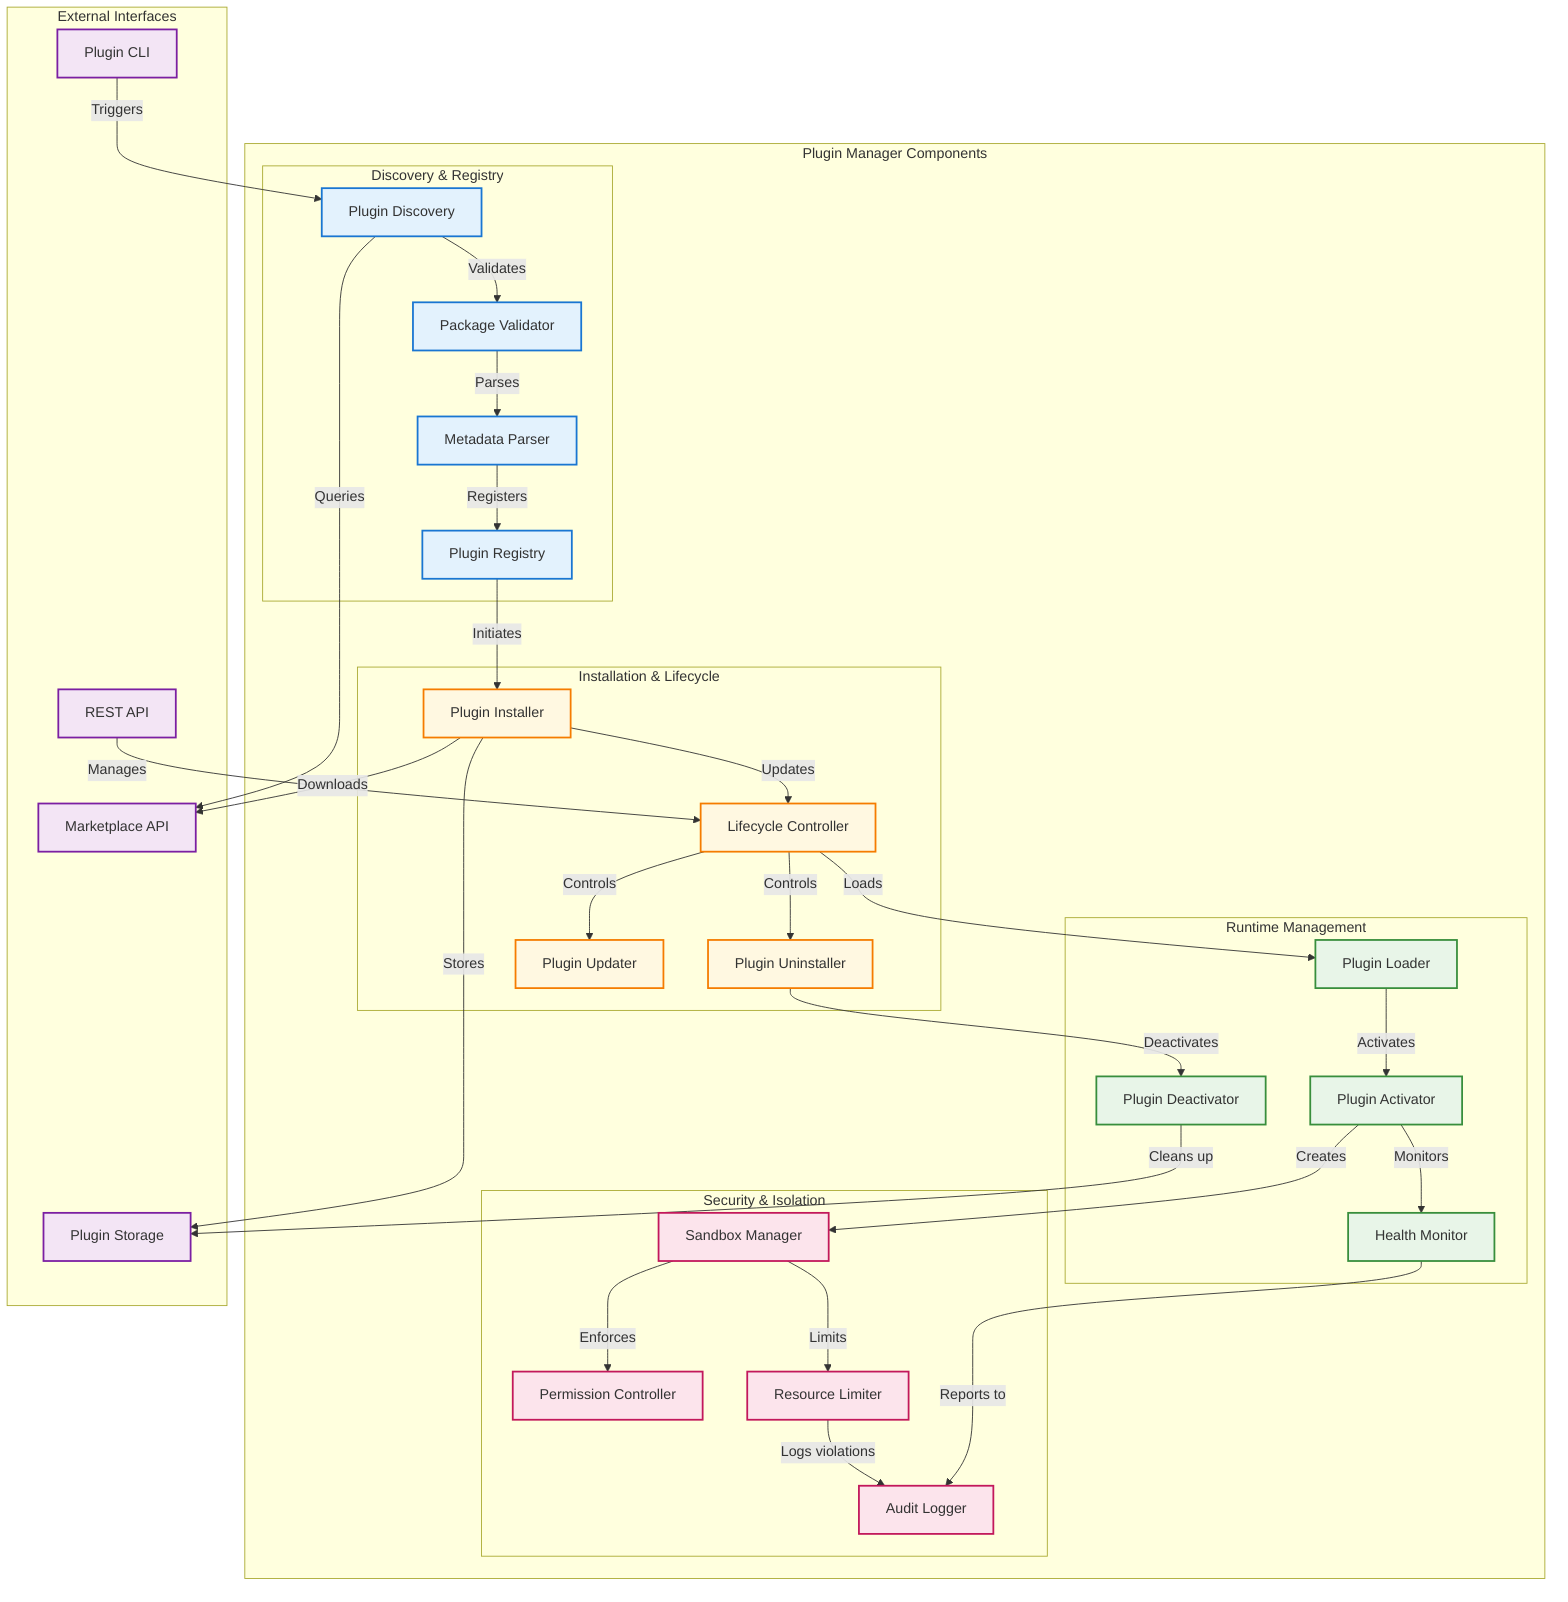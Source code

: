 graph TB
    subgraph "Plugin Manager Components"
        subgraph "Discovery & Registry"
            DISCOVERY[Plugin Discovery]
            REGISTRY[Plugin Registry]
            METADATA[Metadata Parser]
            VALIDATOR[Package Validator]
        end
        
        subgraph "Installation & Lifecycle"
            INSTALLER[Plugin Installer]
            UNINSTALLER[Plugin Uninstaller]
            UPDATER[Plugin Updater]
            LIFECYCLE[Lifecycle Controller]
        end
        
        subgraph "Runtime Management"
            LOADER[Plugin Loader]
            ACTIVATOR[Plugin Activator]
            DEACTIVATOR[Plugin Deactivator]
            MONITOR[Health Monitor]
        end
        
        subgraph "Security & Isolation"
            SANDBOX_MGR[Sandbox Manager]
            PERMISSION_CTRL[Permission Controller]
            RESOURCE_LIMITER[Resource Limiter]
            AUDIT_LOG[Audit Logger]
        end
    end
    
    subgraph "External Interfaces"
        CLI[Plugin CLI]
        REST_API[REST API]
        MARKETPLACE_API[Marketplace API]
        FILE_STORE[Plugin Storage]
    end
    
    %% Discovery flow
    CLI -->|Triggers| DISCOVERY
    DISCOVERY -->|Queries| MARKETPLACE_API
    DISCOVERY -->|Validates| VALIDATOR
    VALIDATOR -->|Parses| METADATA
    METADATA -->|Registers| REGISTRY
    
    %% Installation flow
    REGISTRY -->|Initiates| INSTALLER
    INSTALLER -->|Downloads| MARKETPLACE_API
    INSTALLER -->|Stores| FILE_STORE
    INSTALLER -->|Updates| LIFECYCLE
    
    %% Runtime flow
    LIFECYCLE -->|Loads| LOADER
    LOADER -->|Activates| ACTIVATOR
    ACTIVATOR -->|Creates| SANDBOX_MGR
    SANDBOX_MGR -->|Enforces| PERMISSION_CTRL
    SANDBOX_MGR -->|Limits| RESOURCE_LIMITER
    
    %% Monitoring flow
    ACTIVATOR -->|Monitors| MONITOR
    MONITOR -->|Reports to| AUDIT_LOG
    RESOURCE_LIMITER -->|Logs violations| AUDIT_LOG
    
    %% Management operations
    REST_API -->|Manages| LIFECYCLE
    LIFECYCLE -->|Controls| UPDATER
    LIFECYCLE -->|Controls| UNINSTALLER
    UNINSTALLER -->|Deactivates| DEACTIVATOR
    DEACTIVATOR -->|Cleans up| FILE_STORE
    
    classDef discovery fill:#e3f2fd,stroke:#1976d2,stroke-width:2px
    classDef lifecycle fill:#fff8e1,stroke:#f57c00,stroke-width:2px
    classDef runtime fill:#e8f5e8,stroke:#388e3c,stroke-width:2px
    classDef security fill:#fce4ec,stroke:#c2185b,stroke-width:2px
    classDef external fill:#f3e5f5,stroke:#7b1fa2,stroke-width:2px
    
    class DISCOVERY,REGISTRY,METADATA,VALIDATOR discovery
    class INSTALLER,UNINSTALLER,UPDATER,LIFECYCLE lifecycle
    class LOADER,ACTIVATOR,DEACTIVATOR,MONITOR runtime
    class SANDBOX_MGR,PERMISSION_CTRL,RESOURCE_LIMITER,AUDIT_LOG security
    class CLI,REST_API,MARKETPLACE_API,FILE_STORE external